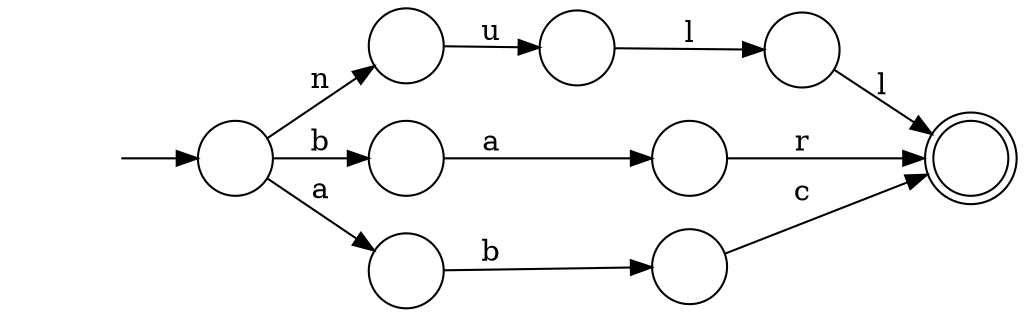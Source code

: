 digraph Automaton {
  rankdir = LR;
  0 [shape=circle,label=""];
  0 -> 7 [label="r"]
  1 [shape=circle,label=""];
  1 -> 7 [label="l"]
  2 [shape=circle,label=""];
  initial [shape=plaintext,label=""];
  initial -> 2
  2 -> 4 [label="n"]
  2 -> 5 [label="b"]
  2 -> 3 [label="a"]
  3 [shape=circle,label=""];
  3 -> 8 [label="b"]
  4 [shape=circle,label=""];
  4 -> 6 [label="u"]
  5 [shape=circle,label=""];
  5 -> 0 [label="a"]
  6 [shape=circle,label=""];
  6 -> 1 [label="l"]
  7 [shape=doublecircle,label=""];
  8 [shape=circle,label=""];
  8 -> 7 [label="c"]
}

